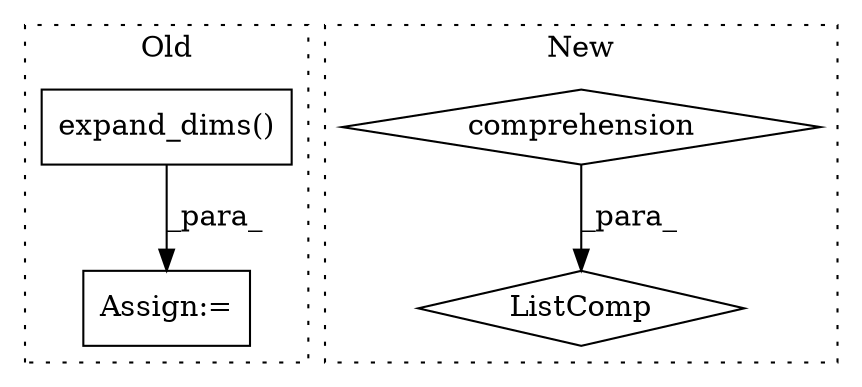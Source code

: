 digraph G {
subgraph cluster0 {
1 [label="expand_dims()" a="75" s="4392,4423" l="15,1" shape="box"];
4 [label="Assign:=" a="68" s="4389" l="3" shape="box"];
label = "Old";
style="dotted";
}
subgraph cluster1 {
2 [label="ListComp" a="106" s="5274" l="42" shape="diamond"];
3 [label="comprehension" a="45" s="5293" l="3" shape="diamond"];
label = "New";
style="dotted";
}
1 -> 4 [label="_para_"];
3 -> 2 [label="_para_"];
}
